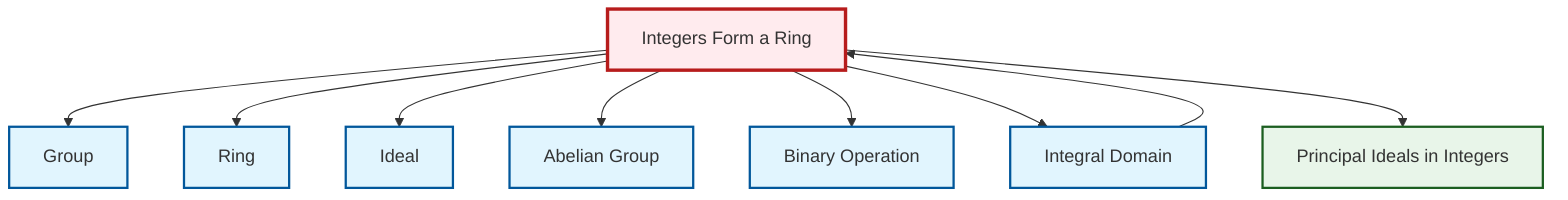 graph TD
    classDef definition fill:#e1f5fe,stroke:#01579b,stroke-width:2px
    classDef theorem fill:#f3e5f5,stroke:#4a148c,stroke-width:2px
    classDef axiom fill:#fff3e0,stroke:#e65100,stroke-width:2px
    classDef example fill:#e8f5e9,stroke:#1b5e20,stroke-width:2px
    classDef current fill:#ffebee,stroke:#b71c1c,stroke-width:3px
    ex-integers-ring["Integers Form a Ring"]:::example
    def-ring["Ring"]:::definition
    def-ideal["Ideal"]:::definition
    def-abelian-group["Abelian Group"]:::definition
    def-integral-domain["Integral Domain"]:::definition
    ex-principal-ideal["Principal Ideals in Integers"]:::example
    def-group["Group"]:::definition
    def-binary-operation["Binary Operation"]:::definition
    ex-integers-ring --> def-group
    ex-integers-ring --> def-ring
    ex-integers-ring --> def-ideal
    ex-integers-ring --> def-abelian-group
    ex-integers-ring --> def-binary-operation
    ex-integers-ring --> def-integral-domain
    def-integral-domain --> ex-integers-ring
    ex-integers-ring --> ex-principal-ideal
    class ex-integers-ring current